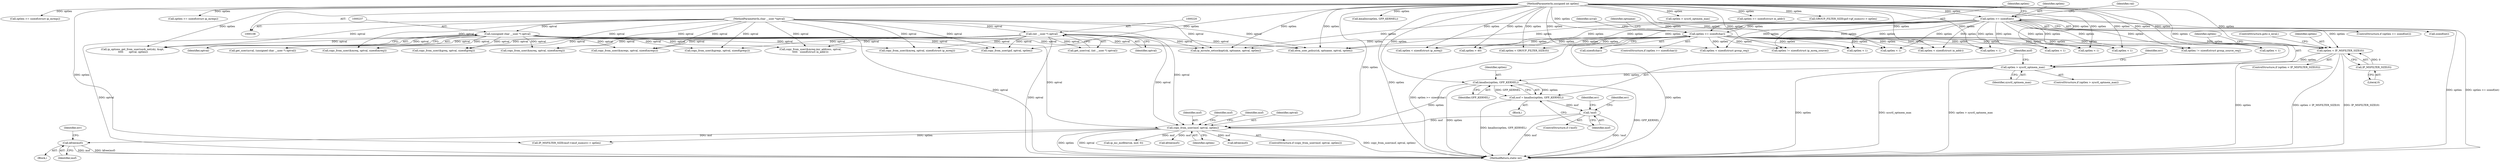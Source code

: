 digraph "0_linux_f6d8bd051c391c1c0458a30b2a7abcd939329259_26@pointer" {
"1000953" [label="(Call,kfree(msf))"];
"1000932" [label="(Call,copy_from_user(msf, optval, optlen))"];
"1000919" [label="(Call,!msf)"];
"1000913" [label="(Call,msf = kmalloc(optlen, GFP_KERNEL))"];
"1000915" [label="(Call,kmalloc(optlen, GFP_KERNEL))"];
"1000904" [label="(Call,optlen > sysctl_optmem_max)"];
"1000898" [label="(Call,optlen < IP_MSFILTER_SIZE(0))"];
"1000227" [label="(Call,optlen >= sizeof(char))"];
"1000211" [label="(Call,optlen >= sizeof(int))"];
"1000113" [label="(MethodParameterIn,unsigned int optlen)"];
"1000900" [label="(Call,IP_MSFILTER_SIZE(0))"];
"1000219" [label="(Call,(int __user *) optval)"];
"1000112" [label="(MethodParameterIn,char __user *optval)"];
"1000236" [label="(Call,(unsigned char __user *) optval)"];
"1000869" [label="(Call,copy_from_user(&mreq, optval, sizeof(struct ip_mreq)))"];
"1000905" [label="(Identifier,optlen)"];
"1001685" [label="(Call,optlen < 1)"];
"1001390" [label="(Call,optlen < GROUP_FILTER_SIZE(0))"];
"1000210" [label="(ControlStructure,if (optlen >= sizeof(int)))"];
"1000961" [label="(Call,IP_MSFILTER_SIZE(msf->imsf_numsrc) > optlen)"];
"1000235" [label="(Identifier,ucval)"];
"1000704" [label="(Call,optlen >= sizeof(struct in_addr))"];
"1000213" [label="(Call,sizeof(int))"];
"1000919" [label="(Call,!msf)"];
"1000112" [label="(MethodParameterIn,char __user *optval)"];
"1000933" [label="(Identifier,msf)"];
"1000938" [label="(Identifier,msf)"];
"1000953" [label="(Call,kfree(msf))"];
"1000212" [label="(Identifier,optlen)"];
"1000277" [label="(Call,ip_options_get_from_user(sock_net(sk), &opt,\n \t\t\t\t\t       optval, optlen))"];
"1000915" [label="(Call,kmalloc(optlen, GFP_KERNEL))"];
"1001396" [label="(Call,optlen > sysctl_optmem_max)"];
"1000234" [label="(Call,get_user(ucval, (unsigned char __user *) optval))"];
"1000909" [label="(Identifier,err)"];
"1001109" [label="(Call,optlen < sizeof(struct group_req))"];
"1000901" [label="(Literal,0)"];
"1000931" [label="(ControlStructure,if (copy_from_user(msf, optval, optlen)))"];
"1000954" [label="(Identifier,msf)"];
"1000217" [label="(Call,get_user(val, (int __user *) optval))"];
"1000932" [label="(Call,copy_from_user(msf, optval, optlen))"];
"1000999" [label="(Call,copy_from_user(&mreqs, optval, sizeof(mreqs)))"];
"1000917" [label="(Identifier,GFP_KERNEL)"];
"1000903" [label="(ControlStructure,if (optlen > sysctl_optmem_max))"];
"1000920" [label="(Identifier,msf)"];
"1000895" [label="(Block,)"];
"1000916" [label="(Identifier,optlen)"];
"1000904" [label="(Call,optlen > sysctl_optmem_max)"];
"1000993" [label="(Call,optlen != sizeof(struct ip_mreq_source))"];
"1000977" [label="(Call,ip_mc_msfilter(sk, msf, 0))"];
"1001448" [label="(Call,GROUP_FILTER_SIZE(gsf->gf_numsrc) > optlen)"];
"1000837" [label="(Call,optlen < sizeof(struct ip_mreq))"];
"1000952" [label="(Block,)"];
"1000944" [label="(Identifier,msf)"];
"1000227" [label="(Call,optlen >= sizeof(char))"];
"1001196" [label="(Call,copy_from_user(&greqs, optval, sizeof(greqs)))"];
"1000847" [label="(Call,optlen >= sizeof(struct ip_mreqn))"];
"1000236" [label="(Call,(unsigned char __user *) optval)"];
"1001424" [label="(Call,copy_from_user(gsf, optval, optlen))"];
"1000681" [label="(Call,optlen >= sizeof(struct ip_mreqn))"];
"1000251" [label="(Call,ip_mroute_setsockopt(sk, optname, optval, optlen))"];
"1000687" [label="(Call,copy_from_user(&mreq, optval, sizeof(mreq)))"];
"1000913" [label="(Call,msf = kmalloc(optlen, GFP_KERNEL))"];
"1000902" [label="(ControlStructure,goto e_inval;)"];
"1000271" [label="(Call,optlen > 40)"];
"1001628" [label="(Call,optlen < 1)"];
"1000671" [label="(Call,optlen < sizeof(struct in_addr))"];
"1000615" [label="(Call,optlen < 1)"];
"1001119" [label="(Call,copy_from_user(&greq, optval, sizeof(greq)))"];
"1000229" [label="(Call,sizeof(char))"];
"1000900" [label="(Call,IP_MSFILTER_SIZE(0))"];
"1000937" [label="(Call,kfree(msf))"];
"1000934" [label="(Identifier,optval)"];
"1000238" [label="(Identifier,optval)"];
"1000113" [label="(MethodParameterIn,unsigned int optlen)"];
"1000853" [label="(Call,copy_from_user(&mreq, optval, sizeof(mreq)))"];
"1001653" [label="(Call,xfrm_user_policy(sk, optname, optval, optlen))"];
"1001407" [label="(Call,kmalloc(optlen, GFP_KERNEL))"];
"1000956" [label="(Identifier,err)"];
"1000219" [label="(Call,(int __user *) optval)"];
"1000897" [label="(ControlStructure,if (optlen < IP_MSFILTER_SIZE(0)))"];
"1000644" [label="(Call,optlen < 1)"];
"1000211" [label="(Call,optlen >= sizeof(int))"];
"1000923" [label="(Identifier,err)"];
"1000226" [label="(ControlStructure,if (optlen >= sizeof(char)))"];
"1000249" [label="(Identifier,optname)"];
"1001720" [label="(MethodReturn,static int)"];
"1000708" [label="(Call,copy_from_user(&mreq.imr_address, optval,\n\t\t\t\t\t   sizeof(struct in_addr)))"];
"1000899" [label="(Identifier,optlen)"];
"1001596" [label="(Call,optlen < 1)"];
"1001671" [label="(Call,optlen < 1)"];
"1000928" [label="(Identifier,err)"];
"1000228" [label="(Identifier,optlen)"];
"1000221" [label="(Identifier,optval)"];
"1000935" [label="(Identifier,optlen)"];
"1000918" [label="(ControlStructure,if (!msf))"];
"1000968" [label="(Call,kfree(msf))"];
"1001190" [label="(Call,optlen != sizeof(struct group_source_req))"];
"1000914" [label="(Identifier,msf)"];
"1000906" [label="(Identifier,sysctl_optmem_max)"];
"1000505" [label="(Call,optlen < 1)"];
"1000898" [label="(Call,optlen < IP_MSFILTER_SIZE(0))"];
"1000218" [label="(Identifier,val)"];
"1000953" -> "1000952"  [label="AST: "];
"1000953" -> "1000954"  [label="CFG: "];
"1000954" -> "1000953"  [label="AST: "];
"1000956" -> "1000953"  [label="CFG: "];
"1000953" -> "1001720"  [label="DDG: kfree(msf)"];
"1000953" -> "1001720"  [label="DDG: msf"];
"1000932" -> "1000953"  [label="DDG: msf"];
"1000932" -> "1000931"  [label="AST: "];
"1000932" -> "1000935"  [label="CFG: "];
"1000933" -> "1000932"  [label="AST: "];
"1000934" -> "1000932"  [label="AST: "];
"1000935" -> "1000932"  [label="AST: "];
"1000938" -> "1000932"  [label="CFG: "];
"1000944" -> "1000932"  [label="CFG: "];
"1000932" -> "1001720"  [label="DDG: optlen"];
"1000932" -> "1001720"  [label="DDG: optval"];
"1000932" -> "1001720"  [label="DDG: copy_from_user(msf, optval, optlen)"];
"1000919" -> "1000932"  [label="DDG: msf"];
"1000219" -> "1000932"  [label="DDG: optval"];
"1000236" -> "1000932"  [label="DDG: optval"];
"1000112" -> "1000932"  [label="DDG: optval"];
"1000915" -> "1000932"  [label="DDG: optlen"];
"1000113" -> "1000932"  [label="DDG: optlen"];
"1000932" -> "1000937"  [label="DDG: msf"];
"1000932" -> "1000961"  [label="DDG: optlen"];
"1000932" -> "1000968"  [label="DDG: msf"];
"1000932" -> "1000977"  [label="DDG: msf"];
"1000919" -> "1000918"  [label="AST: "];
"1000919" -> "1000920"  [label="CFG: "];
"1000920" -> "1000919"  [label="AST: "];
"1000923" -> "1000919"  [label="CFG: "];
"1000928" -> "1000919"  [label="CFG: "];
"1000919" -> "1001720"  [label="DDG: msf"];
"1000919" -> "1001720"  [label="DDG: !msf"];
"1000913" -> "1000919"  [label="DDG: msf"];
"1000913" -> "1000895"  [label="AST: "];
"1000913" -> "1000915"  [label="CFG: "];
"1000914" -> "1000913"  [label="AST: "];
"1000915" -> "1000913"  [label="AST: "];
"1000920" -> "1000913"  [label="CFG: "];
"1000913" -> "1001720"  [label="DDG: kmalloc(optlen, GFP_KERNEL)"];
"1000915" -> "1000913"  [label="DDG: optlen"];
"1000915" -> "1000913"  [label="DDG: GFP_KERNEL"];
"1000915" -> "1000917"  [label="CFG: "];
"1000916" -> "1000915"  [label="AST: "];
"1000917" -> "1000915"  [label="AST: "];
"1000915" -> "1001720"  [label="DDG: optlen"];
"1000915" -> "1001720"  [label="DDG: GFP_KERNEL"];
"1000904" -> "1000915"  [label="DDG: optlen"];
"1000113" -> "1000915"  [label="DDG: optlen"];
"1000904" -> "1000903"  [label="AST: "];
"1000904" -> "1000906"  [label="CFG: "];
"1000905" -> "1000904"  [label="AST: "];
"1000906" -> "1000904"  [label="AST: "];
"1000909" -> "1000904"  [label="CFG: "];
"1000914" -> "1000904"  [label="CFG: "];
"1000904" -> "1001720"  [label="DDG: optlen > sysctl_optmem_max"];
"1000904" -> "1001720"  [label="DDG: optlen"];
"1000904" -> "1001720"  [label="DDG: sysctl_optmem_max"];
"1000898" -> "1000904"  [label="DDG: optlen"];
"1000113" -> "1000904"  [label="DDG: optlen"];
"1000898" -> "1000897"  [label="AST: "];
"1000898" -> "1000900"  [label="CFG: "];
"1000899" -> "1000898"  [label="AST: "];
"1000900" -> "1000898"  [label="AST: "];
"1000902" -> "1000898"  [label="CFG: "];
"1000905" -> "1000898"  [label="CFG: "];
"1000898" -> "1001720"  [label="DDG: optlen"];
"1000898" -> "1001720"  [label="DDG: optlen < IP_MSFILTER_SIZE(0)"];
"1000898" -> "1001720"  [label="DDG: IP_MSFILTER_SIZE(0)"];
"1000227" -> "1000898"  [label="DDG: optlen"];
"1000211" -> "1000898"  [label="DDG: optlen"];
"1000113" -> "1000898"  [label="DDG: optlen"];
"1000900" -> "1000898"  [label="DDG: 0"];
"1000227" -> "1000226"  [label="AST: "];
"1000227" -> "1000229"  [label="CFG: "];
"1000228" -> "1000227"  [label="AST: "];
"1000229" -> "1000227"  [label="AST: "];
"1000235" -> "1000227"  [label="CFG: "];
"1000249" -> "1000227"  [label="CFG: "];
"1000227" -> "1001720"  [label="DDG: optlen >= sizeof(char)"];
"1000227" -> "1001720"  [label="DDG: optlen"];
"1000211" -> "1000227"  [label="DDG: optlen"];
"1000113" -> "1000227"  [label="DDG: optlen"];
"1000227" -> "1000251"  [label="DDG: optlen"];
"1000227" -> "1000271"  [label="DDG: optlen"];
"1000227" -> "1000505"  [label="DDG: optlen"];
"1000227" -> "1000615"  [label="DDG: optlen"];
"1000227" -> "1000644"  [label="DDG: optlen"];
"1000227" -> "1000671"  [label="DDG: optlen"];
"1000227" -> "1000837"  [label="DDG: optlen"];
"1000227" -> "1000993"  [label="DDG: optlen"];
"1000227" -> "1001109"  [label="DDG: optlen"];
"1000227" -> "1001190"  [label="DDG: optlen"];
"1000227" -> "1001390"  [label="DDG: optlen"];
"1000227" -> "1001596"  [label="DDG: optlen"];
"1000227" -> "1001628"  [label="DDG: optlen"];
"1000227" -> "1001653"  [label="DDG: optlen"];
"1000227" -> "1001671"  [label="DDG: optlen"];
"1000227" -> "1001685"  [label="DDG: optlen"];
"1000211" -> "1000210"  [label="AST: "];
"1000211" -> "1000213"  [label="CFG: "];
"1000212" -> "1000211"  [label="AST: "];
"1000213" -> "1000211"  [label="AST: "];
"1000218" -> "1000211"  [label="CFG: "];
"1000228" -> "1000211"  [label="CFG: "];
"1000211" -> "1001720"  [label="DDG: optlen"];
"1000211" -> "1001720"  [label="DDG: optlen >= sizeof(int)"];
"1000113" -> "1000211"  [label="DDG: optlen"];
"1000211" -> "1000251"  [label="DDG: optlen"];
"1000211" -> "1000271"  [label="DDG: optlen"];
"1000211" -> "1000505"  [label="DDG: optlen"];
"1000211" -> "1000615"  [label="DDG: optlen"];
"1000211" -> "1000644"  [label="DDG: optlen"];
"1000211" -> "1000671"  [label="DDG: optlen"];
"1000211" -> "1000837"  [label="DDG: optlen"];
"1000211" -> "1000993"  [label="DDG: optlen"];
"1000211" -> "1001109"  [label="DDG: optlen"];
"1000211" -> "1001190"  [label="DDG: optlen"];
"1000211" -> "1001390"  [label="DDG: optlen"];
"1000211" -> "1001596"  [label="DDG: optlen"];
"1000211" -> "1001628"  [label="DDG: optlen"];
"1000211" -> "1001653"  [label="DDG: optlen"];
"1000211" -> "1001671"  [label="DDG: optlen"];
"1000211" -> "1001685"  [label="DDG: optlen"];
"1000113" -> "1000108"  [label="AST: "];
"1000113" -> "1001720"  [label="DDG: optlen"];
"1000113" -> "1000251"  [label="DDG: optlen"];
"1000113" -> "1000271"  [label="DDG: optlen"];
"1000113" -> "1000277"  [label="DDG: optlen"];
"1000113" -> "1000505"  [label="DDG: optlen"];
"1000113" -> "1000615"  [label="DDG: optlen"];
"1000113" -> "1000644"  [label="DDG: optlen"];
"1000113" -> "1000671"  [label="DDG: optlen"];
"1000113" -> "1000681"  [label="DDG: optlen"];
"1000113" -> "1000704"  [label="DDG: optlen"];
"1000113" -> "1000837"  [label="DDG: optlen"];
"1000113" -> "1000847"  [label="DDG: optlen"];
"1000113" -> "1000961"  [label="DDG: optlen"];
"1000113" -> "1000993"  [label="DDG: optlen"];
"1000113" -> "1001109"  [label="DDG: optlen"];
"1000113" -> "1001190"  [label="DDG: optlen"];
"1000113" -> "1001390"  [label="DDG: optlen"];
"1000113" -> "1001396"  [label="DDG: optlen"];
"1000113" -> "1001407"  [label="DDG: optlen"];
"1000113" -> "1001424"  [label="DDG: optlen"];
"1000113" -> "1001448"  [label="DDG: optlen"];
"1000113" -> "1001596"  [label="DDG: optlen"];
"1000113" -> "1001628"  [label="DDG: optlen"];
"1000113" -> "1001653"  [label="DDG: optlen"];
"1000113" -> "1001671"  [label="DDG: optlen"];
"1000113" -> "1001685"  [label="DDG: optlen"];
"1000900" -> "1000901"  [label="CFG: "];
"1000901" -> "1000900"  [label="AST: "];
"1000219" -> "1000217"  [label="AST: "];
"1000219" -> "1000221"  [label="CFG: "];
"1000220" -> "1000219"  [label="AST: "];
"1000221" -> "1000219"  [label="AST: "];
"1000217" -> "1000219"  [label="CFG: "];
"1000219" -> "1001720"  [label="DDG: optval"];
"1000219" -> "1000217"  [label="DDG: optval"];
"1000112" -> "1000219"  [label="DDG: optval"];
"1000219" -> "1000251"  [label="DDG: optval"];
"1000219" -> "1000277"  [label="DDG: optval"];
"1000219" -> "1000687"  [label="DDG: optval"];
"1000219" -> "1000708"  [label="DDG: optval"];
"1000219" -> "1000853"  [label="DDG: optval"];
"1000219" -> "1000869"  [label="DDG: optval"];
"1000219" -> "1000999"  [label="DDG: optval"];
"1000219" -> "1001119"  [label="DDG: optval"];
"1000219" -> "1001196"  [label="DDG: optval"];
"1000219" -> "1001424"  [label="DDG: optval"];
"1000219" -> "1001653"  [label="DDG: optval"];
"1000112" -> "1000108"  [label="AST: "];
"1000112" -> "1001720"  [label="DDG: optval"];
"1000112" -> "1000236"  [label="DDG: optval"];
"1000112" -> "1000251"  [label="DDG: optval"];
"1000112" -> "1000277"  [label="DDG: optval"];
"1000112" -> "1000687"  [label="DDG: optval"];
"1000112" -> "1000708"  [label="DDG: optval"];
"1000112" -> "1000853"  [label="DDG: optval"];
"1000112" -> "1000869"  [label="DDG: optval"];
"1000112" -> "1000999"  [label="DDG: optval"];
"1000112" -> "1001119"  [label="DDG: optval"];
"1000112" -> "1001196"  [label="DDG: optval"];
"1000112" -> "1001424"  [label="DDG: optval"];
"1000112" -> "1001653"  [label="DDG: optval"];
"1000236" -> "1000234"  [label="AST: "];
"1000236" -> "1000238"  [label="CFG: "];
"1000237" -> "1000236"  [label="AST: "];
"1000238" -> "1000236"  [label="AST: "];
"1000234" -> "1000236"  [label="CFG: "];
"1000236" -> "1001720"  [label="DDG: optval"];
"1000236" -> "1000234"  [label="DDG: optval"];
"1000236" -> "1000251"  [label="DDG: optval"];
"1000236" -> "1000277"  [label="DDG: optval"];
"1000236" -> "1000687"  [label="DDG: optval"];
"1000236" -> "1000708"  [label="DDG: optval"];
"1000236" -> "1000853"  [label="DDG: optval"];
"1000236" -> "1000869"  [label="DDG: optval"];
"1000236" -> "1000999"  [label="DDG: optval"];
"1000236" -> "1001119"  [label="DDG: optval"];
"1000236" -> "1001196"  [label="DDG: optval"];
"1000236" -> "1001424"  [label="DDG: optval"];
"1000236" -> "1001653"  [label="DDG: optval"];
}
